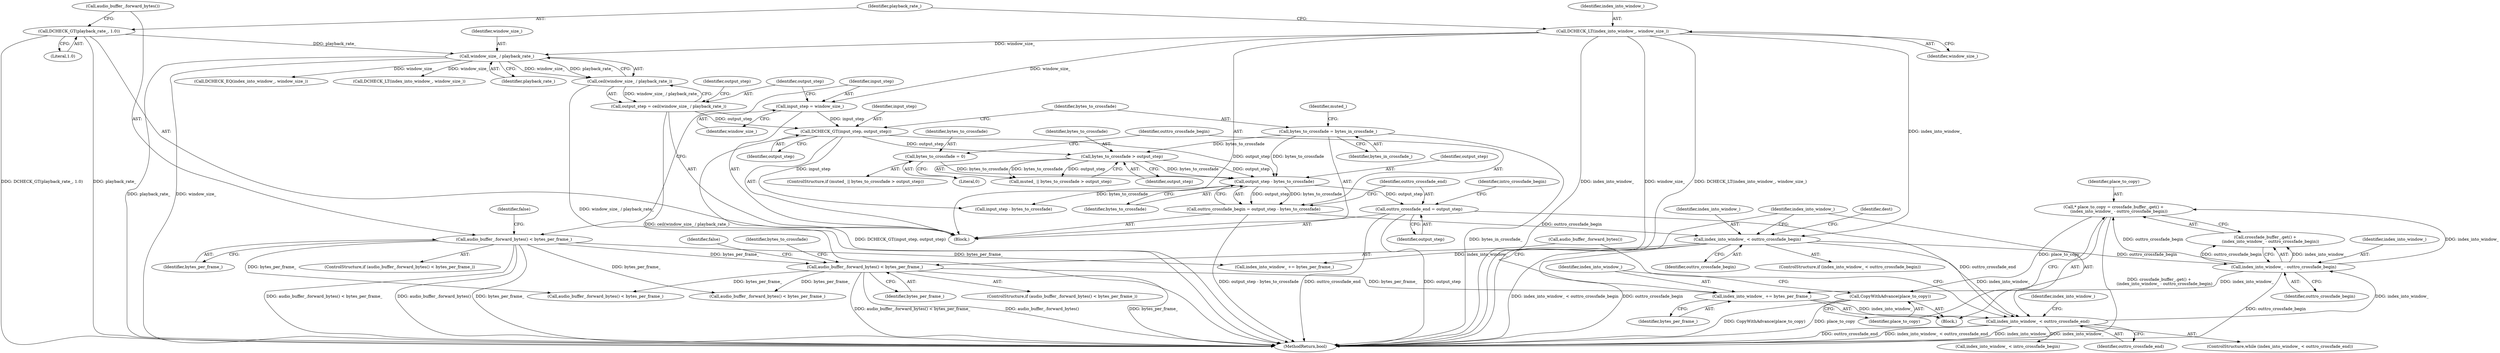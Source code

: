 digraph "1_Chrome_802ecdb9cee0d66fe546bdf24e98150f8f716ad8_0@API" {
"1000188" [label="(Call,* place_to_copy = crossfade_buffer_.get() +\n        (index_into_window_ - outtro_crossfade_begin))"];
"1000192" [label="(Call,index_into_window_ - outtro_crossfade_begin)"];
"1000174" [label="(Call,index_into_window_ < outtro_crossfade_end)"];
"1000162" [label="(Call,index_into_window_ < outtro_crossfade_begin)"];
"1000103" [label="(Call,DCHECK_LT(index_into_window_, window_size_))"];
"1000146" [label="(Call,outtro_crossfade_begin = output_step - bytes_to_crossfade)"];
"1000148" [label="(Call,output_step - bytes_to_crossfade)"];
"1000139" [label="(Call,bytes_to_crossfade > output_step)"];
"1000133" [label="(Call,bytes_to_crossfade = bytes_in_crossfade_)"];
"1000129" [label="(Call,DCHECK_GT(input_step, output_step))"];
"1000116" [label="(Call,input_step = window_size_)"];
"1000120" [label="(Call,output_step = ceil(window_size_ / playback_rate_))"];
"1000122" [label="(Call,ceil(window_size_ / playback_rate_))"];
"1000123" [label="(Call,window_size_ / playback_rate_)"];
"1000106" [label="(Call,DCHECK_GT(playback_rate_, 1.0))"];
"1000142" [label="(Call,bytes_to_crossfade = 0)"];
"1000197" [label="(Call,index_into_window_ += bytes_per_frame_)"];
"1000179" [label="(Call,audio_buffer_.forward_bytes() < bytes_per_frame_)"];
"1000110" [label="(Call,audio_buffer_.forward_bytes() < bytes_per_frame_)"];
"1000152" [label="(Call,outtro_crossfade_end = output_step)"];
"1000195" [label="(Call,CopyWithAdvance(place_to_copy))"];
"1000185" [label="(Identifier,bytes_to_crossfade)"];
"1000135" [label="(Identifier,bytes_in_crossfade_)"];
"1000226" [label="(Call,DCHECK_EQ(index_into_window_, window_size_))"];
"1000157" [label="(Identifier,intro_crossfade_begin)"];
"1000198" [label="(Identifier,index_into_window_)"];
"1000104" [label="(Identifier,index_into_window_)"];
"1000138" [label="(Identifier,muted_)"];
"1000150" [label="(Identifier,bytes_to_crossfade)"];
"1000197" [label="(Call,index_into_window_ += bytes_per_frame_)"];
"1000103" [label="(Call,DCHECK_LT(index_into_window_, window_size_))"];
"1000129" [label="(Call,DCHECK_GT(input_step, output_step))"];
"1000128" [label="(Identifier,output_step)"];
"1000163" [label="(Identifier,index_into_window_)"];
"1000146" [label="(Call,outtro_crossfade_begin = output_step - bytes_to_crossfade)"];
"1000116" [label="(Call,input_step = window_size_)"];
"1000158" [label="(Call,input_step - bytes_to_crossfade)"];
"1000231" [label="(Call,DCHECK_LT(index_into_window_, window_size_))"];
"1000111" [label="(Call,audio_buffer_.forward_bytes())"];
"1000161" [label="(ControlStructure,if (index_into_window_ < outtro_crossfade_begin))"];
"1000175" [label="(Identifier,index_into_window_)"];
"1000201" [label="(Call,index_into_window_ < intro_crossfade_begin)"];
"1000142" [label="(Call,bytes_to_crossfade = 0)"];
"1000162" [label="(Call,index_into_window_ < outtro_crossfade_begin)"];
"1000122" [label="(Call,ceil(window_size_ / playback_rate_))"];
"1000177" [label="(Block,)"];
"1000194" [label="(Identifier,outtro_crossfade_begin)"];
"1000176" [label="(Identifier,outtro_crossfade_end)"];
"1000130" [label="(Identifier,input_step)"];
"1000108" [label="(Literal,1.0)"];
"1000199" [label="(Identifier,bytes_per_frame_)"];
"1000189" [label="(Identifier,place_to_copy)"];
"1000179" [label="(Call,audio_buffer_.forward_bytes() < bytes_per_frame_)"];
"1000148" [label="(Call,output_step - bytes_to_crossfade)"];
"1000216" [label="(Call,audio_buffer_.forward_bytes() < bytes_per_frame_)"];
"1000136" [label="(ControlStructure,if (muted_ || bytes_to_crossfade > output_step))"];
"1000192" [label="(Call,index_into_window_ - outtro_crossfade_begin)"];
"1000107" [label="(Identifier,playback_rate_)"];
"1000125" [label="(Identifier,playback_rate_)"];
"1000109" [label="(ControlStructure,if (audio_buffer_.forward_bytes() < bytes_per_frame_))"];
"1000168" [label="(Call,index_into_window_ += bytes_per_frame_)"];
"1000140" [label="(Identifier,bytes_to_crossfade)"];
"1000143" [label="(Identifier,bytes_to_crossfade)"];
"1000188" [label="(Call,* place_to_copy = crossfade_buffer_.get() +\n        (index_into_window_ - outtro_crossfade_begin))"];
"1000181" [label="(Identifier,bytes_per_frame_)"];
"1000154" [label="(Identifier,output_step)"];
"1000167" [label="(Identifier,dest)"];
"1000196" [label="(Identifier,place_to_copy)"];
"1000134" [label="(Identifier,bytes_to_crossfade)"];
"1000131" [label="(Identifier,output_step)"];
"1000206" [label="(Call,audio_buffer_.forward_bytes() < bytes_per_frame_)"];
"1000174" [label="(Call,index_into_window_ < outtro_crossfade_end)"];
"1000149" [label="(Identifier,output_step)"];
"1000258" [label="(MethodReturn,bool)"];
"1000133" [label="(Call,bytes_to_crossfade = bytes_in_crossfade_)"];
"1000117" [label="(Identifier,input_step)"];
"1000121" [label="(Identifier,output_step)"];
"1000110" [label="(Call,audio_buffer_.forward_bytes() < bytes_per_frame_)"];
"1000102" [label="(Block,)"];
"1000164" [label="(Identifier,outtro_crossfade_begin)"];
"1000190" [label="(Call,crossfade_buffer_.get() +\n        (index_into_window_ - outtro_crossfade_begin))"];
"1000195" [label="(Call,CopyWithAdvance(place_to_copy))"];
"1000178" [label="(ControlStructure,if (audio_buffer_.forward_bytes() < bytes_per_frame_))"];
"1000141" [label="(Identifier,output_step)"];
"1000173" [label="(ControlStructure,while (index_into_window_ < outtro_crossfade_end))"];
"1000112" [label="(Identifier,bytes_per_frame_)"];
"1000114" [label="(Identifier,false)"];
"1000153" [label="(Identifier,outtro_crossfade_end)"];
"1000147" [label="(Identifier,outtro_crossfade_begin)"];
"1000180" [label="(Call,audio_buffer_.forward_bytes())"];
"1000183" [label="(Identifier,false)"];
"1000193" [label="(Identifier,index_into_window_)"];
"1000105" [label="(Identifier,window_size_)"];
"1000152" [label="(Call,outtro_crossfade_end = output_step)"];
"1000139" [label="(Call,bytes_to_crossfade > output_step)"];
"1000120" [label="(Call,output_step = ceil(window_size_ / playback_rate_))"];
"1000106" [label="(Call,DCHECK_GT(playback_rate_, 1.0))"];
"1000118" [label="(Identifier,window_size_)"];
"1000144" [label="(Literal,0)"];
"1000137" [label="(Call,muted_ || bytes_to_crossfade > output_step)"];
"1000123" [label="(Call,window_size_ / playback_rate_)"];
"1000124" [label="(Identifier,window_size_)"];
"1000202" [label="(Identifier,index_into_window_)"];
"1000188" -> "1000177"  [label="AST: "];
"1000188" -> "1000190"  [label="CFG: "];
"1000189" -> "1000188"  [label="AST: "];
"1000190" -> "1000188"  [label="AST: "];
"1000196" -> "1000188"  [label="CFG: "];
"1000188" -> "1000258"  [label="DDG: crossfade_buffer_.get() +\n        (index_into_window_ - outtro_crossfade_begin)"];
"1000192" -> "1000188"  [label="DDG: index_into_window_"];
"1000192" -> "1000188"  [label="DDG: outtro_crossfade_begin"];
"1000188" -> "1000195"  [label="DDG: place_to_copy"];
"1000192" -> "1000190"  [label="AST: "];
"1000192" -> "1000194"  [label="CFG: "];
"1000193" -> "1000192"  [label="AST: "];
"1000194" -> "1000192"  [label="AST: "];
"1000190" -> "1000192"  [label="CFG: "];
"1000192" -> "1000258"  [label="DDG: outtro_crossfade_begin"];
"1000192" -> "1000190"  [label="DDG: index_into_window_"];
"1000192" -> "1000190"  [label="DDG: outtro_crossfade_begin"];
"1000174" -> "1000192"  [label="DDG: index_into_window_"];
"1000162" -> "1000192"  [label="DDG: outtro_crossfade_begin"];
"1000192" -> "1000197"  [label="DDG: index_into_window_"];
"1000174" -> "1000173"  [label="AST: "];
"1000174" -> "1000176"  [label="CFG: "];
"1000175" -> "1000174"  [label="AST: "];
"1000176" -> "1000174"  [label="AST: "];
"1000180" -> "1000174"  [label="CFG: "];
"1000202" -> "1000174"  [label="CFG: "];
"1000174" -> "1000258"  [label="DDG: outtro_crossfade_end"];
"1000174" -> "1000258"  [label="DDG: index_into_window_ < outtro_crossfade_end"];
"1000174" -> "1000258"  [label="DDG: index_into_window_"];
"1000162" -> "1000174"  [label="DDG: index_into_window_"];
"1000197" -> "1000174"  [label="DDG: index_into_window_"];
"1000152" -> "1000174"  [label="DDG: outtro_crossfade_end"];
"1000174" -> "1000201"  [label="DDG: index_into_window_"];
"1000162" -> "1000161"  [label="AST: "];
"1000162" -> "1000164"  [label="CFG: "];
"1000163" -> "1000162"  [label="AST: "];
"1000164" -> "1000162"  [label="AST: "];
"1000167" -> "1000162"  [label="CFG: "];
"1000175" -> "1000162"  [label="CFG: "];
"1000162" -> "1000258"  [label="DDG: outtro_crossfade_begin"];
"1000162" -> "1000258"  [label="DDG: index_into_window_ < outtro_crossfade_begin"];
"1000103" -> "1000162"  [label="DDG: index_into_window_"];
"1000146" -> "1000162"  [label="DDG: outtro_crossfade_begin"];
"1000162" -> "1000168"  [label="DDG: index_into_window_"];
"1000103" -> "1000102"  [label="AST: "];
"1000103" -> "1000105"  [label="CFG: "];
"1000104" -> "1000103"  [label="AST: "];
"1000105" -> "1000103"  [label="AST: "];
"1000107" -> "1000103"  [label="CFG: "];
"1000103" -> "1000258"  [label="DDG: index_into_window_"];
"1000103" -> "1000258"  [label="DDG: window_size_"];
"1000103" -> "1000258"  [label="DDG: DCHECK_LT(index_into_window_, window_size_)"];
"1000103" -> "1000116"  [label="DDG: window_size_"];
"1000103" -> "1000123"  [label="DDG: window_size_"];
"1000146" -> "1000102"  [label="AST: "];
"1000146" -> "1000148"  [label="CFG: "];
"1000147" -> "1000146"  [label="AST: "];
"1000148" -> "1000146"  [label="AST: "];
"1000153" -> "1000146"  [label="CFG: "];
"1000146" -> "1000258"  [label="DDG: output_step - bytes_to_crossfade"];
"1000148" -> "1000146"  [label="DDG: output_step"];
"1000148" -> "1000146"  [label="DDG: bytes_to_crossfade"];
"1000148" -> "1000150"  [label="CFG: "];
"1000149" -> "1000148"  [label="AST: "];
"1000150" -> "1000148"  [label="AST: "];
"1000139" -> "1000148"  [label="DDG: output_step"];
"1000139" -> "1000148"  [label="DDG: bytes_to_crossfade"];
"1000129" -> "1000148"  [label="DDG: output_step"];
"1000133" -> "1000148"  [label="DDG: bytes_to_crossfade"];
"1000142" -> "1000148"  [label="DDG: bytes_to_crossfade"];
"1000148" -> "1000152"  [label="DDG: output_step"];
"1000148" -> "1000158"  [label="DDG: bytes_to_crossfade"];
"1000139" -> "1000137"  [label="AST: "];
"1000139" -> "1000141"  [label="CFG: "];
"1000140" -> "1000139"  [label="AST: "];
"1000141" -> "1000139"  [label="AST: "];
"1000137" -> "1000139"  [label="CFG: "];
"1000139" -> "1000137"  [label="DDG: bytes_to_crossfade"];
"1000139" -> "1000137"  [label="DDG: output_step"];
"1000133" -> "1000139"  [label="DDG: bytes_to_crossfade"];
"1000129" -> "1000139"  [label="DDG: output_step"];
"1000133" -> "1000102"  [label="AST: "];
"1000133" -> "1000135"  [label="CFG: "];
"1000134" -> "1000133"  [label="AST: "];
"1000135" -> "1000133"  [label="AST: "];
"1000138" -> "1000133"  [label="CFG: "];
"1000133" -> "1000258"  [label="DDG: bytes_in_crossfade_"];
"1000129" -> "1000102"  [label="AST: "];
"1000129" -> "1000131"  [label="CFG: "];
"1000130" -> "1000129"  [label="AST: "];
"1000131" -> "1000129"  [label="AST: "];
"1000134" -> "1000129"  [label="CFG: "];
"1000129" -> "1000258"  [label="DDG: DCHECK_GT(input_step, output_step)"];
"1000116" -> "1000129"  [label="DDG: input_step"];
"1000120" -> "1000129"  [label="DDG: output_step"];
"1000129" -> "1000158"  [label="DDG: input_step"];
"1000116" -> "1000102"  [label="AST: "];
"1000116" -> "1000118"  [label="CFG: "];
"1000117" -> "1000116"  [label="AST: "];
"1000118" -> "1000116"  [label="AST: "];
"1000121" -> "1000116"  [label="CFG: "];
"1000120" -> "1000102"  [label="AST: "];
"1000120" -> "1000122"  [label="CFG: "];
"1000121" -> "1000120"  [label="AST: "];
"1000122" -> "1000120"  [label="AST: "];
"1000128" -> "1000120"  [label="CFG: "];
"1000120" -> "1000258"  [label="DDG: ceil(window_size_ / playback_rate_)"];
"1000122" -> "1000120"  [label="DDG: window_size_ / playback_rate_"];
"1000122" -> "1000123"  [label="CFG: "];
"1000123" -> "1000122"  [label="AST: "];
"1000122" -> "1000258"  [label="DDG: window_size_ / playback_rate_"];
"1000123" -> "1000122"  [label="DDG: window_size_"];
"1000123" -> "1000122"  [label="DDG: playback_rate_"];
"1000123" -> "1000125"  [label="CFG: "];
"1000124" -> "1000123"  [label="AST: "];
"1000125" -> "1000123"  [label="AST: "];
"1000123" -> "1000258"  [label="DDG: playback_rate_"];
"1000123" -> "1000258"  [label="DDG: window_size_"];
"1000106" -> "1000123"  [label="DDG: playback_rate_"];
"1000123" -> "1000226"  [label="DDG: window_size_"];
"1000123" -> "1000231"  [label="DDG: window_size_"];
"1000106" -> "1000102"  [label="AST: "];
"1000106" -> "1000108"  [label="CFG: "];
"1000107" -> "1000106"  [label="AST: "];
"1000108" -> "1000106"  [label="AST: "];
"1000111" -> "1000106"  [label="CFG: "];
"1000106" -> "1000258"  [label="DDG: playback_rate_"];
"1000106" -> "1000258"  [label="DDG: DCHECK_GT(playback_rate_, 1.0)"];
"1000142" -> "1000136"  [label="AST: "];
"1000142" -> "1000144"  [label="CFG: "];
"1000143" -> "1000142"  [label="AST: "];
"1000144" -> "1000142"  [label="AST: "];
"1000147" -> "1000142"  [label="CFG: "];
"1000197" -> "1000177"  [label="AST: "];
"1000197" -> "1000199"  [label="CFG: "];
"1000198" -> "1000197"  [label="AST: "];
"1000199" -> "1000197"  [label="AST: "];
"1000175" -> "1000197"  [label="CFG: "];
"1000179" -> "1000197"  [label="DDG: bytes_per_frame_"];
"1000179" -> "1000178"  [label="AST: "];
"1000179" -> "1000181"  [label="CFG: "];
"1000180" -> "1000179"  [label="AST: "];
"1000181" -> "1000179"  [label="AST: "];
"1000183" -> "1000179"  [label="CFG: "];
"1000185" -> "1000179"  [label="CFG: "];
"1000179" -> "1000258"  [label="DDG: bytes_per_frame_"];
"1000179" -> "1000258"  [label="DDG: audio_buffer_.forward_bytes() < bytes_per_frame_"];
"1000179" -> "1000258"  [label="DDG: audio_buffer_.forward_bytes()"];
"1000110" -> "1000179"  [label="DDG: bytes_per_frame_"];
"1000179" -> "1000206"  [label="DDG: bytes_per_frame_"];
"1000179" -> "1000216"  [label="DDG: bytes_per_frame_"];
"1000110" -> "1000109"  [label="AST: "];
"1000110" -> "1000112"  [label="CFG: "];
"1000111" -> "1000110"  [label="AST: "];
"1000112" -> "1000110"  [label="AST: "];
"1000114" -> "1000110"  [label="CFG: "];
"1000117" -> "1000110"  [label="CFG: "];
"1000110" -> "1000258"  [label="DDG: bytes_per_frame_"];
"1000110" -> "1000258"  [label="DDG: audio_buffer_.forward_bytes() < bytes_per_frame_"];
"1000110" -> "1000258"  [label="DDG: audio_buffer_.forward_bytes()"];
"1000110" -> "1000168"  [label="DDG: bytes_per_frame_"];
"1000110" -> "1000206"  [label="DDG: bytes_per_frame_"];
"1000110" -> "1000216"  [label="DDG: bytes_per_frame_"];
"1000152" -> "1000102"  [label="AST: "];
"1000152" -> "1000154"  [label="CFG: "];
"1000153" -> "1000152"  [label="AST: "];
"1000154" -> "1000152"  [label="AST: "];
"1000157" -> "1000152"  [label="CFG: "];
"1000152" -> "1000258"  [label="DDG: outtro_crossfade_end"];
"1000152" -> "1000258"  [label="DDG: output_step"];
"1000195" -> "1000177"  [label="AST: "];
"1000195" -> "1000196"  [label="CFG: "];
"1000196" -> "1000195"  [label="AST: "];
"1000198" -> "1000195"  [label="CFG: "];
"1000195" -> "1000258"  [label="DDG: CopyWithAdvance(place_to_copy)"];
"1000195" -> "1000258"  [label="DDG: place_to_copy"];
}
